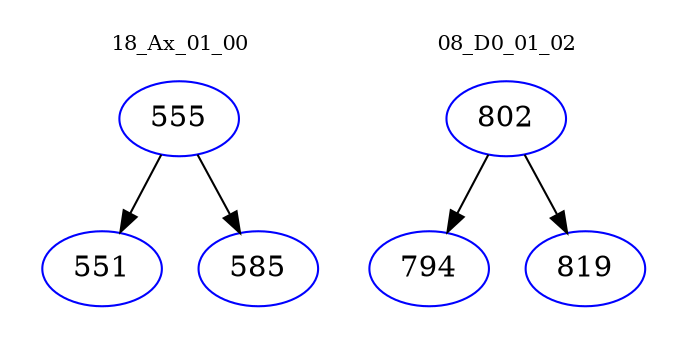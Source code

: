 digraph{
subgraph cluster_0 {
color = white
label = "18_Ax_01_00";
fontsize=10;
T0_555 [label="555", color="blue"]
T0_555 -> T0_551 [color="black"]
T0_551 [label="551", color="blue"]
T0_555 -> T0_585 [color="black"]
T0_585 [label="585", color="blue"]
}
subgraph cluster_1 {
color = white
label = "08_D0_01_02";
fontsize=10;
T1_802 [label="802", color="blue"]
T1_802 -> T1_794 [color="black"]
T1_794 [label="794", color="blue"]
T1_802 -> T1_819 [color="black"]
T1_819 [label="819", color="blue"]
}
}
